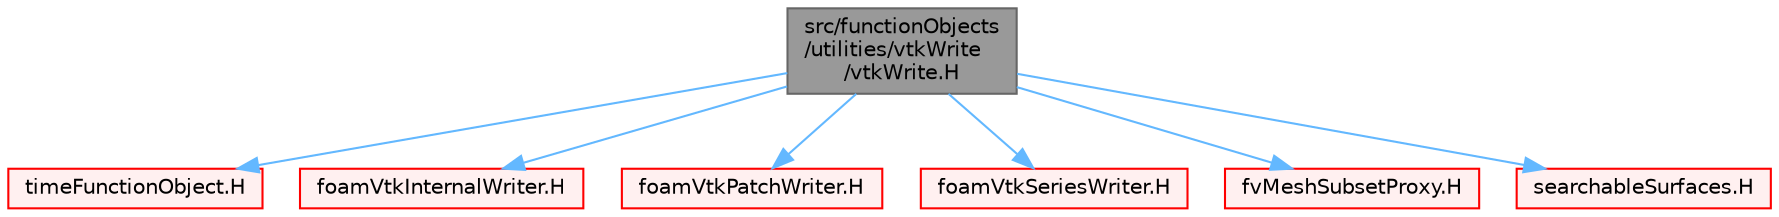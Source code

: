digraph "src/functionObjects/utilities/vtkWrite/vtkWrite.H"
{
 // LATEX_PDF_SIZE
  bgcolor="transparent";
  edge [fontname=Helvetica,fontsize=10,labelfontname=Helvetica,labelfontsize=10];
  node [fontname=Helvetica,fontsize=10,shape=box,height=0.2,width=0.4];
  Node1 [id="Node000001",label="src/functionObjects\l/utilities/vtkWrite\l/vtkWrite.H",height=0.2,width=0.4,color="gray40", fillcolor="grey60", style="filled", fontcolor="black",tooltip=" "];
  Node1 -> Node2 [id="edge1_Node000001_Node000002",color="steelblue1",style="solid",tooltip=" "];
  Node2 [id="Node000002",label="timeFunctionObject.H",height=0.2,width=0.4,color="red", fillcolor="#FFF0F0", style="filled",URL="$timeFunctionObject_8H.html",tooltip=" "];
  Node1 -> Node249 [id="edge2_Node000001_Node000249",color="steelblue1",style="solid",tooltip=" "];
  Node249 [id="Node000249",label="foamVtkInternalWriter.H",height=0.2,width=0.4,color="red", fillcolor="#FFF0F0", style="filled",URL="$foamVtkInternalWriter_8H.html",tooltip=" "];
  Node1 -> Node435 [id="edge3_Node000001_Node000435",color="steelblue1",style="solid",tooltip=" "];
  Node435 [id="Node000435",label="foamVtkPatchWriter.H",height=0.2,width=0.4,color="red", fillcolor="#FFF0F0", style="filled",URL="$foamVtkPatchWriter_8H.html",tooltip=" "];
  Node1 -> Node439 [id="edge4_Node000001_Node000439",color="steelblue1",style="solid",tooltip=" "];
  Node439 [id="Node000439",label="foamVtkSeriesWriter.H",height=0.2,width=0.4,color="red", fillcolor="#FFF0F0", style="filled",URL="$foamVtkSeriesWriter_8H.html",tooltip=" "];
  Node1 -> Node442 [id="edge5_Node000001_Node000442",color="steelblue1",style="solid",tooltip=" "];
  Node442 [id="Node000442",label="fvMeshSubsetProxy.H",height=0.2,width=0.4,color="red", fillcolor="#FFF0F0", style="filled",URL="$fvMeshSubsetProxy_8H.html",tooltip=" "];
  Node1 -> Node447 [id="edge6_Node000001_Node000447",color="steelblue1",style="solid",tooltip=" "];
  Node447 [id="Node000447",label="searchableSurfaces.H",height=0.2,width=0.4,color="red", fillcolor="#FFF0F0", style="filled",URL="$searchableSurfaces_8H.html",tooltip=" "];
}
